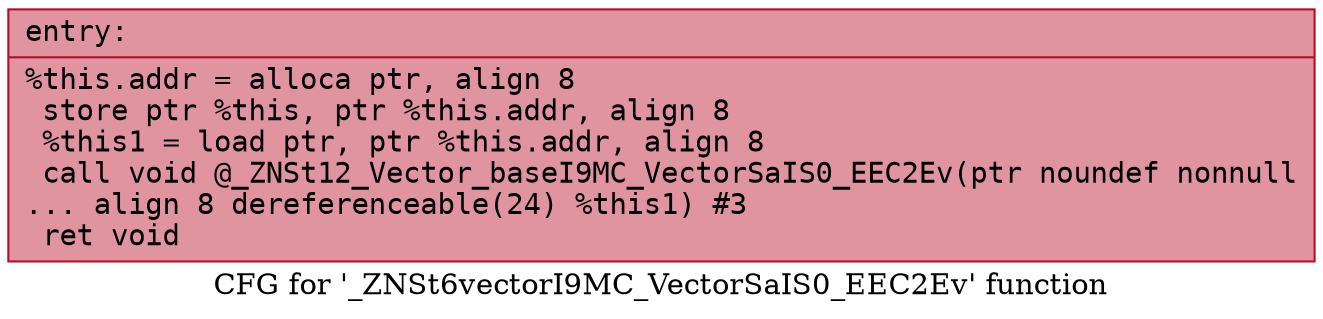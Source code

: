 digraph "CFG for '_ZNSt6vectorI9MC_VectorSaIS0_EEC2Ev' function" {
	label="CFG for '_ZNSt6vectorI9MC_VectorSaIS0_EEC2Ev' function";

	Node0x55dab4788880 [shape=record,color="#b70d28ff", style=filled, fillcolor="#b70d2870" fontname="Courier",label="{entry:\l|  %this.addr = alloca ptr, align 8\l  store ptr %this, ptr %this.addr, align 8\l  %this1 = load ptr, ptr %this.addr, align 8\l  call void @_ZNSt12_Vector_baseI9MC_VectorSaIS0_EEC2Ev(ptr noundef nonnull\l... align 8 dereferenceable(24) %this1) #3\l  ret void\l}"];
}
